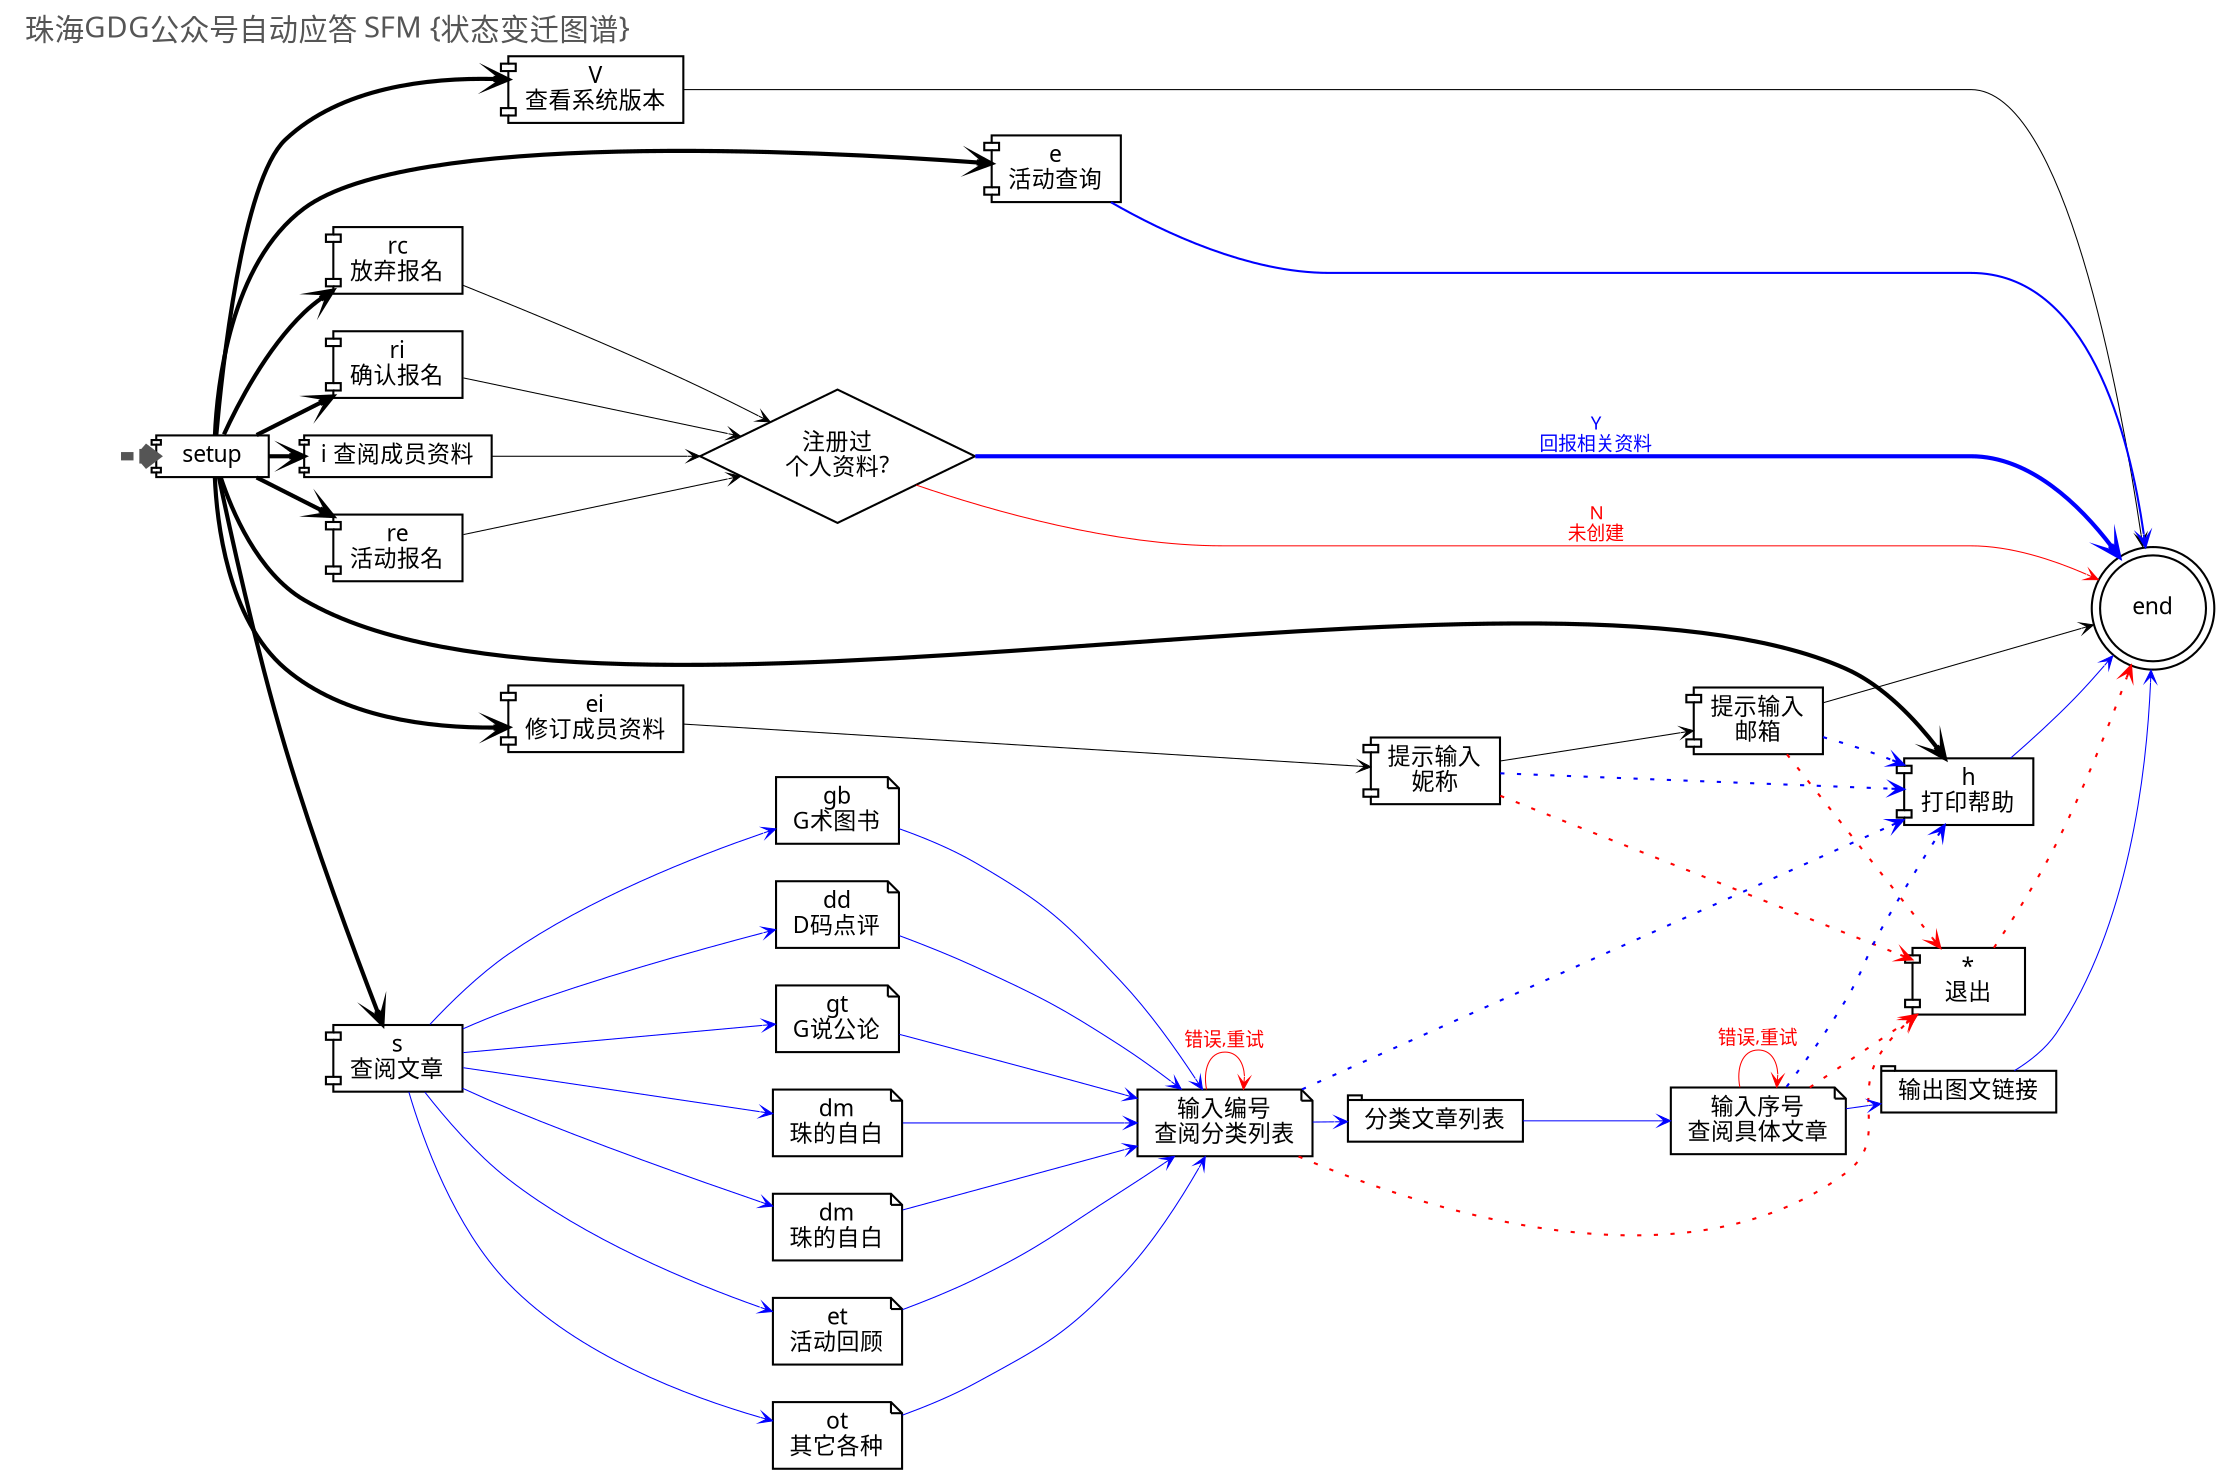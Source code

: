    /*生成命令:
$ dot -Tpng gdg_fsm_map.dot -o gdg_fsm_map.png
 -Tcmapx -o lb-crx-roles.map
全局设定::
    plaintext
    */

digraph G4gdg_fsm_map {
    /*全局设定*/
    graph [label="珠海GDG公众号自动应答 SFM {状态变迁图谱}"
        ,fontsize=14.0
        ,fontname="WenQuanYi Micro Hei"
        ,fontcolor="#555555"
        ,labeljust="l",labelloc="t",center=1
        ,ranksep=0.2,center=1,ratio=compress
        ,rankdir=LR
        ];

    node[fontsize=11.0,height=0.2
        ,fontname="WenQuanYi Micro Hei"
        ,shape=component 
        ];

    edge [fontsize=9.0,fontcolor="#333333"
        ,fontname="WenQuanYi Micro Hei"
        ,arrowsize=0.6,arrowhead=vee,arrowtail=none
        ,style="setlinewidth(0.5)"
        ];
/*
    src [label="源码",shape=ellipse,style="filled,dashed,setlinewidth(5)"
        ,color="#333333",fillcolor=dimgray
        ,URL="http://code.google.com/p/zoomquiet/source/browse/dot/obp/csdndr1-km.dot?repo=tangle"];
    /*图元声明
    start       [label="流程开始/结束",shape=point];
    end         [label="",shape=doublecircle,fillcolor=red];

    box         [label="实体/对象",shape=box];
    ellipse     [label="行动/节点",shape=ellipse];
    egg         [label="用户/人物",shape=egg];
    plaintext   [label="状态/属性",shape=plaintext,fillcolor=whitesmoke];
    diamond     [label="判别",shape=diamond];
    note        [label="注释",shape=note];
    tab         [label="目录/模块",shape=tab];
    db          [label="数据库",shape=box3d];
    component   [label="主机/组件",shape=component];
  ,style="rounded,dotted"];
    CONFIRM_REG [label="ce 确认参加活动",shape=component];
*/

    start       [label="",shape=plaintext];
    setup       [label="setup",shape=component];
    end         [label="end",shape=doublecircle];

    HELP [label="h\n打印帮助",shape=component];
    VERSION [label="V\n查看系统版本",shape=component];

    CANCEL [label="*\n退出",shape=component];

    EVENT [label="e\n活动查询",shape=component];
    REG_EVEN [label="re\n活动报名",shape=component];
    REG_CANCEL [label="rc\n放弃报名",shape=component];

    INFO_REG [label="ri\n确认报名",shape=component];

    ME [label="i 查阅成员资料",shape=component];
        isINFO [label="注册过\n个人资料?",shape=diamond];
    ME_INFO [label="ei\n修订成员资料",shape=component];
        ME_ALIAS [label="提示输入\n妮称",shape=component];
        ME_EM [label="提示输入\n邮箱",shape=component];

    SEEK [label="s\n查阅文章",shape=component];
        GB [label="gb\nG术图书",shape=note];
        DD [label="dd\nD码点评",shape=note];
        GT [label="gt\nG说公论",shape=note];
        DM [label="dm\n珠的自白",shape=note];
        HD [label="dm\n珠的自白",shape=note];
        ET [label="et\n活动回顾",shape=note];
        OT [label="ot\n其它各种",shape=note];
            TAG [label="输入编号\n查阅分类列表",shape=note];
            PLI [label="分类文章列表",shape=tab];
            PID [label="输入序号\n查阅具体文章",shape=note];
            EXP [label="输出图文链接",shape=tab];

    /*图例关系
    srvPUB->installer [label="2.0",style="dotted"];
            ME_EM->ME_CONFIRM;
    ECHO_INFO [label="回报相关资料",shape=note];
    */
    start->setup [color="#555555",style="dashed,setlinewidth(4)"];
    
    setup->{EVENT REG_EVEN ME ME_INFO INFO_REG REG_CANCEL SEEK HELP VERSION} [style="setlinewidth(2)"];
        {INFO_REG REG_EVEN ME REG_CANCEL}->isINFO;
            isINFO->end [label="N\n未创建",fontcolor=red,color=red];
            isINFO->end [label="Y\n回报相关资料",fontcolor=blue,color=blue,style="setlinewidth(2)"];
        ME_INFO->ME_ALIAS->ME_EM;

    {ME_EM VERSION}->end;
        EVENT->end [color=blue,style="setlinewidth(1)"];

    {ME_ALIAS ME_EM TAG PID}->CANCEL->end [color=red,style="dotted"];

    SEEK->{GB DD GT DM HD ET OT}->TAG->PLI->PID->EXP->end [color=blue];
        TAG->TAG [label="错误,重试",fontcolor=red,color=red];
        PID->PID [label="错误,重试",fontcolor=red,color=red];

    {ME_ALIAS ME_EM TAG PID}->HELP [color=blue,style="dotted"];
        HELP->end [color=blue];




/*
    { rank=same; PUB    srvA srvB srvN; }
    { rank=same; DL     installer; }
    { rank=same; CHK    chker; }
    { rank=same; DONE   bkStore; }

    PUB[label="发布阶段",shape=plaintext];
    DL[label="下载阶段",shape=plaintext];
    CHK[label="检查阶段",shape=plaintext];
    DONE[label="完成阶段",shape=plaintext];
        PUB->DL->CHK->DONE;

        srvPUB->srvAC;
        srvA->srvB->srvN;
*/
    edge [style=invis];
}

